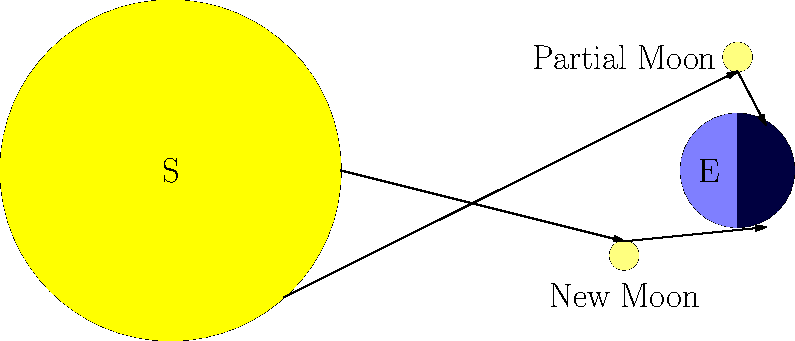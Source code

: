 settings.outformat = "png";
defaultpen(fontsize(16pt));
unitsize(1cm);

draw(circle((0, 0), 3));
fill(circle((0, 0), 3), yellow);

draw(circle((10, 0), 1));
fill(circle((10, 0), 1), lightblue);
fill((10, 1) .. (11, 0) .. (10, -1) -- cycle, darkblue);

draw(circle((10, 2), 0.25));
fill(circle((10, 2), 0.25), lightyellow);

draw((2, -sqrt(5)) -- (10, 1.75), EndArrow(5));
draw((10, 1.75) -- (10.5, 0.8), EndArrow(5));
label((8, 2), "Partial Moon");


draw(circle((8, -1.5), 0.25));
fill(circle((8, -1.5), 0.25), lightyellow);
draw((3, 0) -- (8, -1.25), EndArrow(5));
draw((8, -1.25) -- (10.5, -1), EndArrow(5));

label((8, -2.2), "New Moon");
label((0, 0), "S");
label((9.5, 0), "E");
